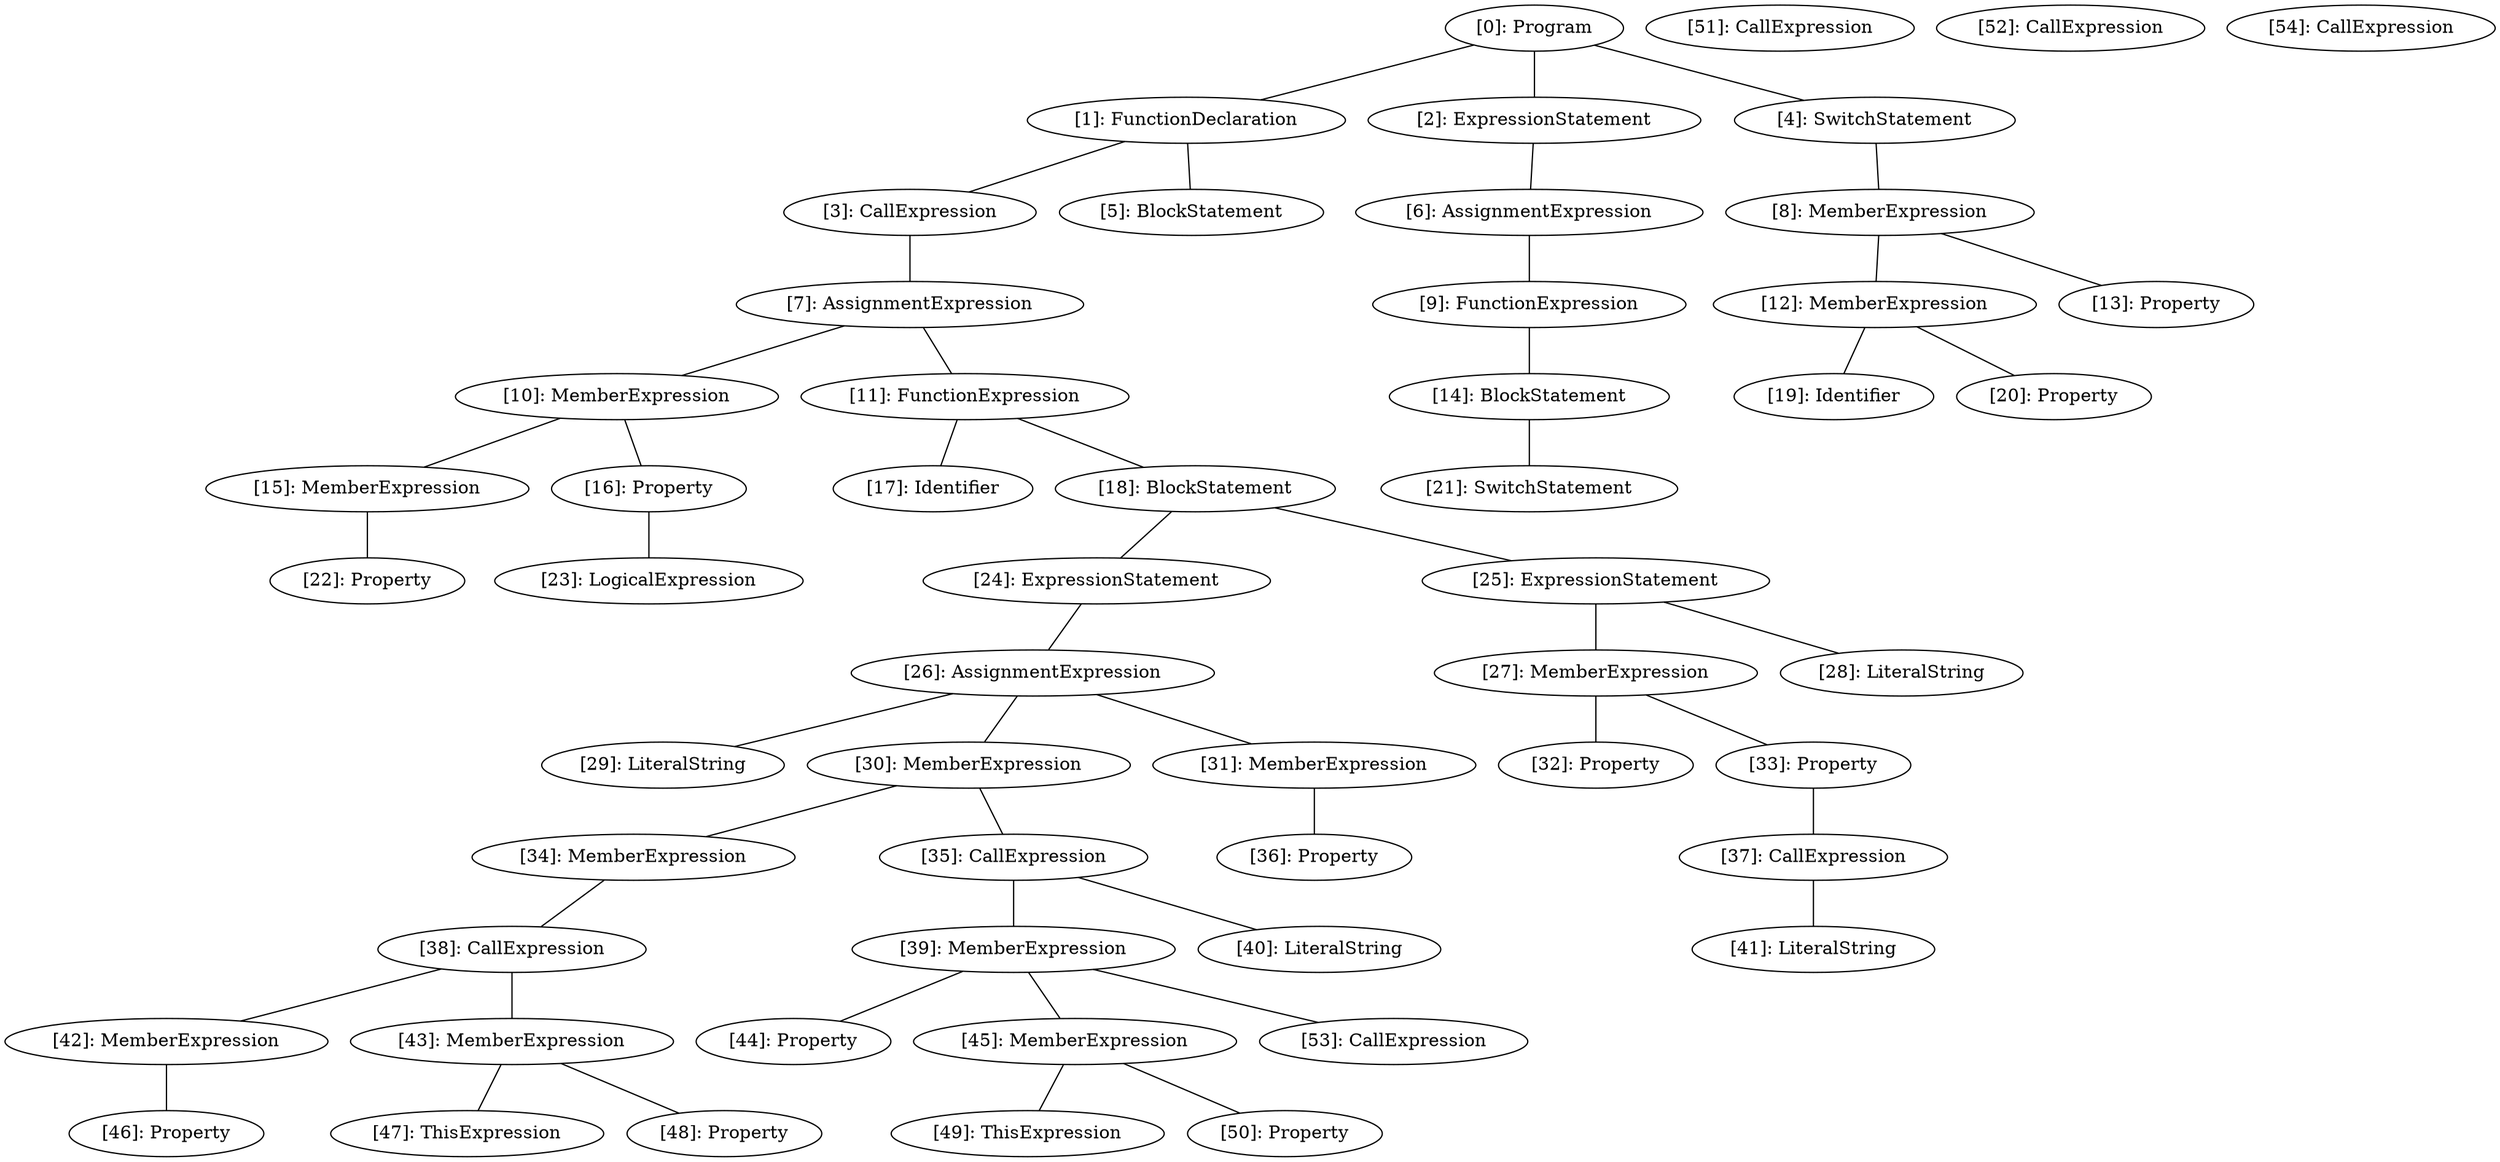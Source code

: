 // Result
graph {
	0 [label="[0]: Program"]
	1 [label="[1]: FunctionDeclaration"]
	2 [label="[2]: ExpressionStatement"]
	3 [label="[3]: CallExpression"]
	4 [label="[4]: SwitchStatement"]
	5 [label="[5]: BlockStatement"]
	6 [label="[6]: AssignmentExpression"]
	7 [label="[7]: AssignmentExpression"]
	8 [label="[8]: MemberExpression"]
	9 [label="[9]: FunctionExpression"]
	10 [label="[10]: MemberExpression"]
	11 [label="[11]: FunctionExpression"]
	12 [label="[12]: MemberExpression"]
	13 [label="[13]: Property"]
	14 [label="[14]: BlockStatement"]
	15 [label="[15]: MemberExpression"]
	16 [label="[16]: Property"]
	17 [label="[17]: Identifier"]
	18 [label="[18]: BlockStatement"]
	19 [label="[19]: Identifier"]
	20 [label="[20]: Property"]
	21 [label="[21]: SwitchStatement"]
	22 [label="[22]: Property"]
	23 [label="[23]: LogicalExpression"]
	24 [label="[24]: ExpressionStatement"]
	25 [label="[25]: ExpressionStatement"]
	26 [label="[26]: AssignmentExpression"]
	27 [label="[27]: MemberExpression"]
	28 [label="[28]: LiteralString"]
	29 [label="[29]: LiteralString"]
	30 [label="[30]: MemberExpression"]
	31 [label="[31]: MemberExpression"]
	32 [label="[32]: Property"]
	33 [label="[33]: Property"]
	34 [label="[34]: MemberExpression"]
	35 [label="[35]: CallExpression"]
	36 [label="[36]: Property"]
	37 [label="[37]: CallExpression"]
	38 [label="[38]: CallExpression"]
	39 [label="[39]: MemberExpression"]
	40 [label="[40]: LiteralString"]
	41 [label="[41]: LiteralString"]
	42 [label="[42]: MemberExpression"]
	43 [label="[43]: MemberExpression"]
	44 [label="[44]: Property"]
	45 [label="[45]: MemberExpression"]
	46 [label="[46]: Property"]
	47 [label="[47]: ThisExpression"]
	48 [label="[48]: Property"]
	49 [label="[49]: ThisExpression"]
	50 [label="[50]: Property"]
	51 [label="[51]: CallExpression"]
	52 [label="[52]: CallExpression"]
	53 [label="[53]: CallExpression"]
	54 [label="[54]: CallExpression"]
	0 -- 1
	0 -- 2
	0 -- 4
	1 -- 3
	1 -- 5
	2 -- 6
	3 -- 7
	4 -- 8
	6 -- 9
	7 -- 10
	7 -- 11
	8 -- 12
	8 -- 13
	9 -- 14
	10 -- 15
	10 -- 16
	11 -- 17
	11 -- 18
	12 -- 19
	12 -- 20
	14 -- 21
	15 -- 22
	16 -- 23
	18 -- 24
	18 -- 25
	24 -- 26
	25 -- 27
	25 -- 28
	26 -- 29
	26 -- 30
	26 -- 31
	27 -- 32
	27 -- 33
	30 -- 34
	30 -- 35
	31 -- 36
	33 -- 37
	34 -- 38
	35 -- 39
	35 -- 40
	37 -- 41
	38 -- 42
	38 -- 43
	39 -- 44
	39 -- 45
	39 -- 53
	42 -- 46
	43 -- 47
	43 -- 48
	45 -- 49
	45 -- 50
}
